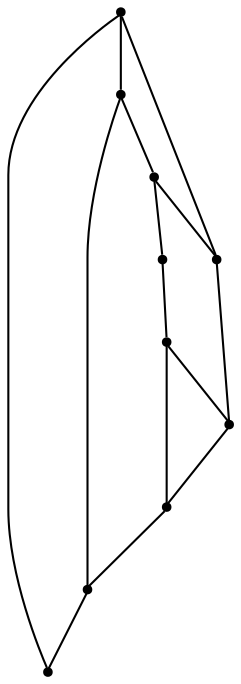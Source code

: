 graph {
  node [shape=point,comment="{\"directed\":false,\"doi\":\"10.1007/978-3-031-22203-0_17\",\"figure\":\"3 (3)\"}"]

  v0 [pos="990.4702675526953,473.19460912431305"]
  v1 [pos="1061.5648846351212,346.5511793720236"]
  v2 [pos="857.0323893735176,511.65877158028394"]
  v3 [pos="915.747963034813,214.53255937220865"]
  v4 [pos="915.0395244732406,350.5513505272231"]
  v5 [pos="856.4489656411392,351.05165806599575"]
  v6 [pos="802.2319545898822,336.92528267408204"]
  v7 [pos="745.2229032943453,478.3619949696132"]
  v8 [pos="777.2696853383932,258.53800298715305"]
  v9 [pos="808.1912703312764,399.85033786201325"]

  v0 -- v2 [id="-1",pos="990.4702675526953,473.19460912431305 975.2210166415839,486.11778363434115 957.5775168644299,496.7719765096084 937.5452141780153,503.44932132107266 913.0624330898875,511.61015296549925 885.012328833837,513.8308163037618 857.0323893735176,511.65877158028394"]
  v9 -- v0 [id="-2",pos="808.1912703312764,399.85033786201325 990.4702675526953,473.19460912431305 990.4702675526953,473.19460912431305 990.4702675526953,473.19460912431305"]
  v4 -- v3 [id="-3",pos="915.0395244732406,350.5513505272231 915.747963034813,214.53255937220865 915.747963034813,214.53255937220865 915.747963034813,214.53255937220865"]
  v8 -- v7 [id="-6",pos="777.2696853383932,258.53800298715305 741.0171157701775,289.8128411747541 712.6402013739506,331.7815974095563 701.0492059053392,366.5541971277263 683.9277579835233,417.9179697038641 703.4318464192094,453.58025301602805 745.2229032943453,478.3619949696132"]
  v8 -- v3 [id="-7",pos="777.2696853383932,258.53800298715305 799.3844330060044,239.40753868913043 824.4460695523828,224.27745702740776 850.4063172783518,217.19891622475257 872.0269229428136,211.3036443415275 894.2666640103039,210.99303241234838 915.747963034813,214.53255937220865"]
  v9 -- v6 [id="-8",pos="808.1912703312764,399.85033786201325 811.179348428843,379.5783377625505 807.9151904587859,358.3092174794958 802.2319545898822,336.92528267408204"]
  v7 -- v2 [id="-9",pos="745.2229032943453,478.3619949696132 748.9702623587409,480.5681272009108 752.928516827071,482.7168684459365 757.0581385673235,484.7799271051105 785.0891911463573,498.8070035156682 821.0026659494868,508.8731231612523 857.0323893735176,511.65877158028394"]
  v7 -- v9 [id="-10",pos="745.2229032943453,478.3619949696132 786.704262543848,456.0364395981703 803.8972099797822,428.9709622649798 808.1912703312764,399.85033786201325"]
  v5 -- v4 [id="-11",pos="856.4489656411392,351.05165806599575 876.9062595364721,353.44653803053217 896.3348659814204,352.62435791299504 915.0395244732406,350.5513505272231"]
  v4 -- v1 [id="-12",pos="915.0395244732406,350.5513505272231 967.2573986234452,344.78115687818246 1013.9587615583442,329.30392395853926 1061.5648846351212,346.5511793720236"]
  v6 -- v8 [id="-13",pos="802.2319545898822,336.92528267408204 795.1798752879533,310.3685369479168 784.3856277154854,283.6482164782955 777.2696853383932,258.53800298715305"]
  v3 -- v1 [id="-14",pos="915.747963034813,214.53255937220865 962.314661470173,222.1105026255957 1005.3434897911156,247.65882408847403 1030.8892596418934,273.2071306664581 1054.7910037090255,297.1085614499824 1063.392696034507,321.00999223350664 1061.5648846351212,346.5511793720236"]
  v6 -- v5 [id="-16",pos="802.2319545898822,336.92528267408204 821.1516944732747,344.728643740892 839.1728346961205,349.0453296985132 856.4489656411392,351.05165806599575"]
  v1 -- v0 [id="-17",pos="1061.5648846351212,346.5511793720236 1060.5802500643015,360.8931053905497 1056.2803633837966,375.760896856924 1049.5630795019836,391.43286064384233 1037.5681873409176,419.4321788175012 1017.8736963810212,449.9762268900659 990.4702675526953,473.19460912431305"]
}